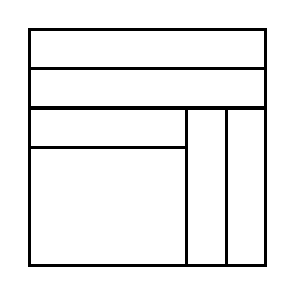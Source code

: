 \begin{tikzpicture}[very thick, scale=.5]
    \draw (0,5) rectangle (6,6);
    \draw (0,4) rectangle (6,5);
    \draw (0,3) rectangle (4,4);
    \draw (0,0) rectangle (4,3);
    \draw (4,0) rectangle (5,4);
    \draw (5,0) rectangle (6,4);
\end{tikzpicture}
